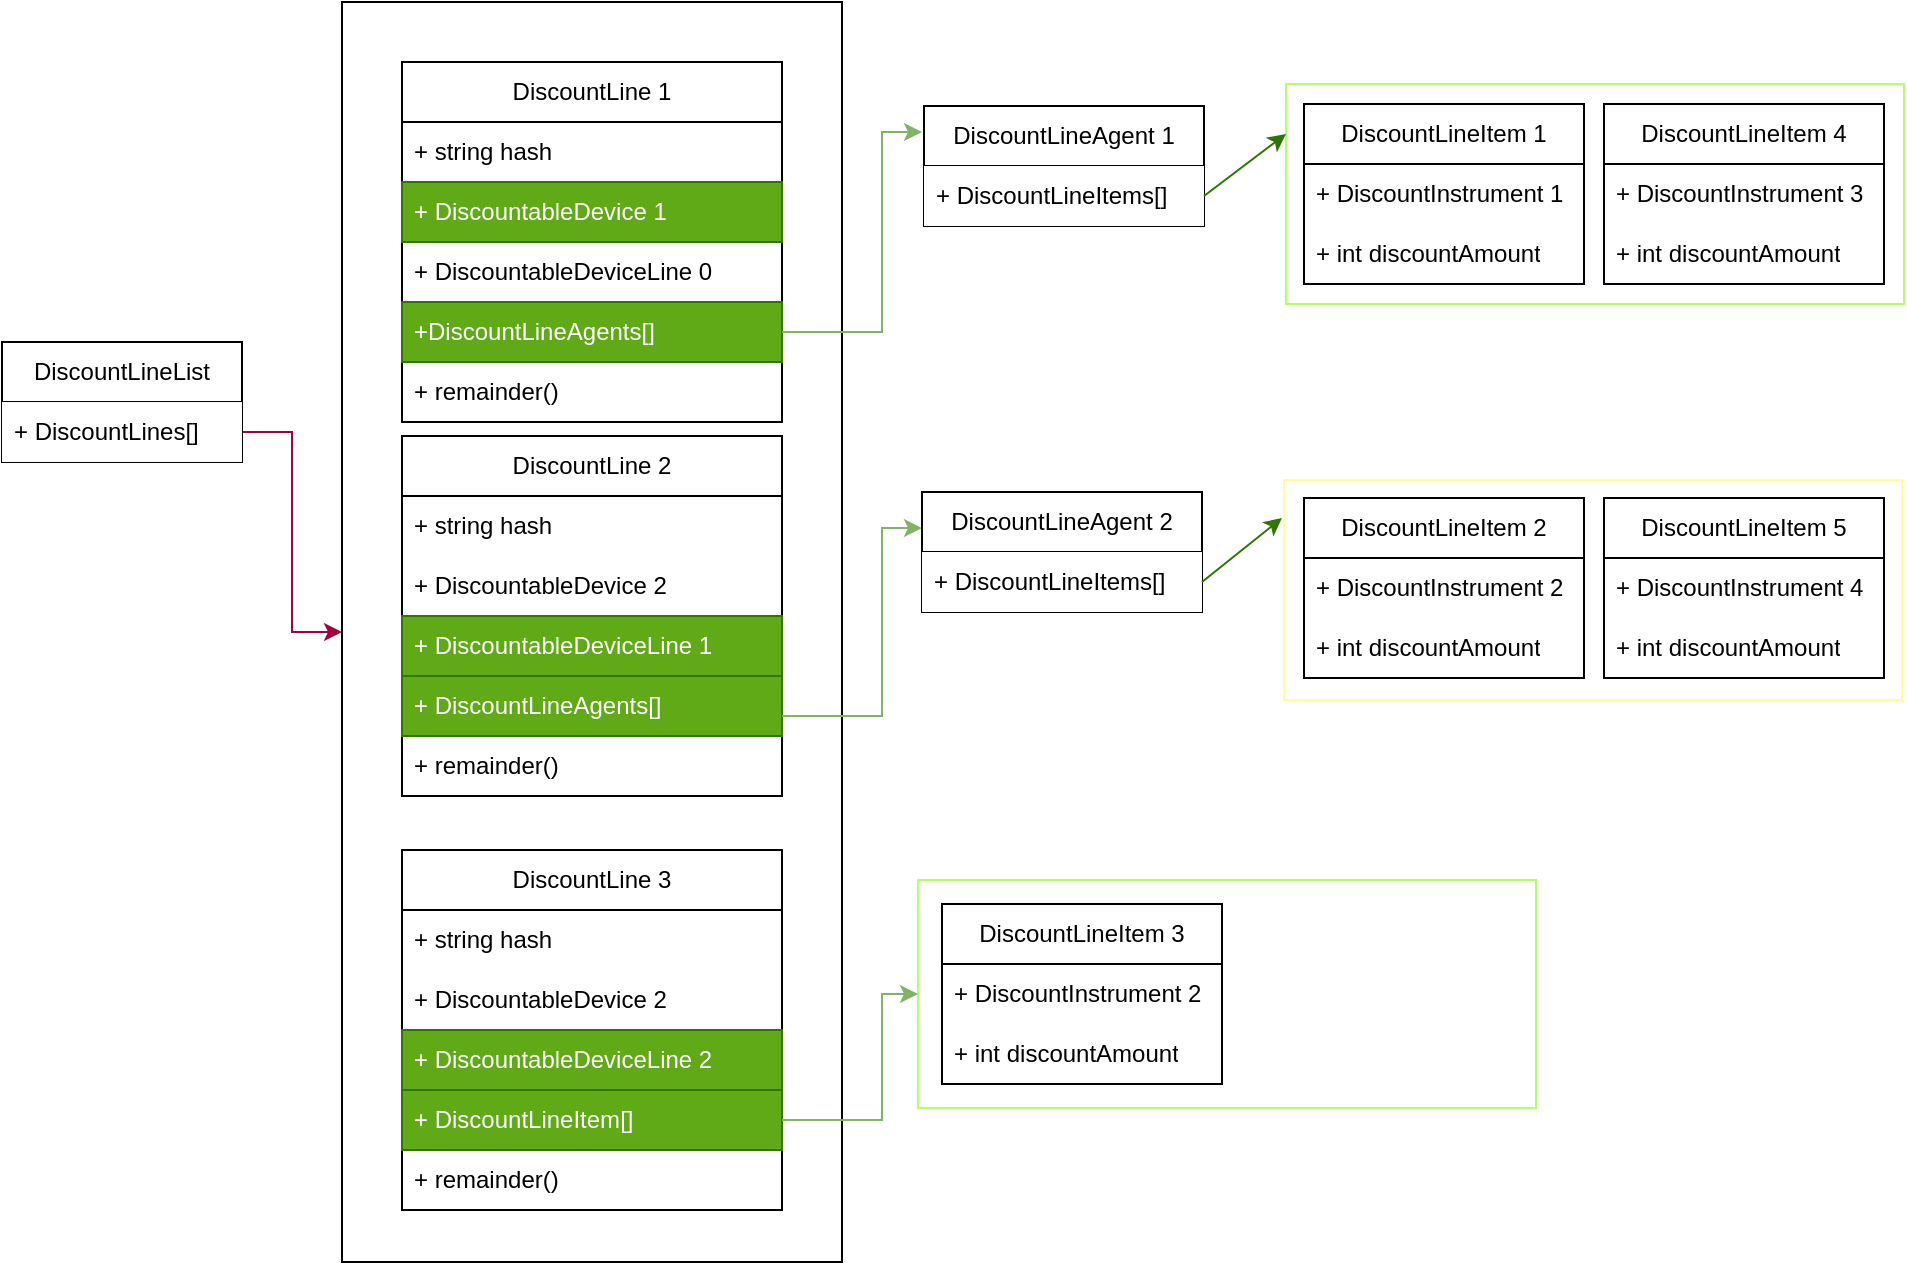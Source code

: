 <mxfile pages="2">
    <diagram id="0QljrHlxMIxJkY9_ySOb" name="Page-1">
        <mxGraphModel dx="411" dy="450" grid="1" gridSize="10" guides="1" tooltips="1" connect="1" arrows="1" fold="1" page="1" pageScale="1" pageWidth="850" pageHeight="1100" background="none" math="0" shadow="0">
            <root>
                <mxCell id="0"/>
                <mxCell id="1" parent="0"/>
                <mxCell id="vQaYPFdRpkqP8kKc9Rms-60" value="" style="rounded=0;whiteSpace=wrap;html=1;strokeColor=#FFFF99;" parent="1" vertex="1">
                    <mxGeometry x="641" y="269" width="309" height="110" as="geometry"/>
                </mxCell>
                <mxCell id="vQaYPFdRpkqP8kKc9Rms-67" value="" style="rounded=0;whiteSpace=wrap;html=1;strokeColor=#B3FF66;" parent="1" vertex="1">
                    <mxGeometry x="458" y="469" width="309" height="114" as="geometry"/>
                </mxCell>
                <mxCell id="vQaYPFdRpkqP8kKc9Rms-59" value="" style="rounded=0;whiteSpace=wrap;html=1;strokeColor=#B3FF66;" parent="1" vertex="1">
                    <mxGeometry x="642" y="71" width="309" height="110" as="geometry"/>
                </mxCell>
                <mxCell id="vQaYPFdRpkqP8kKc9Rms-29" value="" style="edgeStyle=orthogonalEdgeStyle;rounded=0;orthogonalLoop=1;jettySize=auto;html=1;endArrow=none;endFill=0;startArrow=classic;startFill=1;fillColor=#d80073;strokeColor=#A50040;" parent="1" source="vQaYPFdRpkqP8kKc9Rms-27" target="vQaYPFdRpkqP8kKc9Rms-19" edge="1">
                    <mxGeometry relative="1" as="geometry"/>
                </mxCell>
                <mxCell id="vQaYPFdRpkqP8kKc9Rms-27" value="" style="rounded=0;whiteSpace=wrap;html=1;" parent="1" vertex="1">
                    <mxGeometry x="170" y="30" width="250" height="630" as="geometry"/>
                </mxCell>
                <mxCell id="vQaYPFdRpkqP8kKc9Rms-7" value="DiscountLine 1" style="swimlane;fontStyle=0;childLayout=stackLayout;horizontal=1;startSize=30;horizontalStack=0;resizeParent=1;resizeParentMax=0;resizeLast=0;collapsible=1;marginBottom=0;whiteSpace=wrap;html=1;" parent="1" vertex="1">
                    <mxGeometry x="200" y="60" width="190" height="180" as="geometry"/>
                </mxCell>
                <mxCell id="vQaYPFdRpkqP8kKc9Rms-35" value="+ string hash" style="text;strokeColor=none;fillColor=none;align=left;verticalAlign=middle;spacingLeft=4;spacingRight=4;overflow=hidden;points=[[0,0.5],[1,0.5]];portConstraint=eastwest;rotatable=0;whiteSpace=wrap;html=1;" parent="vQaYPFdRpkqP8kKc9Rms-7" vertex="1">
                    <mxGeometry y="30" width="190" height="30" as="geometry"/>
                </mxCell>
                <mxCell id="vQaYPFdRpkqP8kKc9Rms-8" value="+ DiscountableDevice 1" style="text;strokeColor=#2D7600;fillColor=#60a917;align=left;verticalAlign=middle;spacingLeft=4;spacingRight=4;overflow=hidden;points=[[0,0.5],[1,0.5]];portConstraint=eastwest;rotatable=0;whiteSpace=wrap;html=1;fontColor=#ffffff;" parent="vQaYPFdRpkqP8kKc9Rms-7" vertex="1">
                    <mxGeometry y="60" width="190" height="30" as="geometry"/>
                </mxCell>
                <mxCell id="vQaYPFdRpkqP8kKc9Rms-52" value="+ DiscountableDeviceLine 0" style="text;strokeColor=none;fillColor=none;align=left;verticalAlign=middle;spacingLeft=4;spacingRight=4;overflow=hidden;points=[[0,0.5],[1,0.5]];portConstraint=eastwest;rotatable=0;whiteSpace=wrap;html=1;" parent="vQaYPFdRpkqP8kKc9Rms-7" vertex="1">
                    <mxGeometry y="90" width="190" height="30" as="geometry"/>
                </mxCell>
                <mxCell id="vQaYPFdRpkqP8kKc9Rms-11" value="+&lt;span style=&quot;text-align: center;&quot;&gt;DiscountLineAgents&lt;/span&gt;[]" style="text;strokeColor=#2D7600;fillColor=#60a917;align=left;verticalAlign=middle;spacingLeft=4;spacingRight=4;overflow=hidden;points=[[0,0.5],[1,0.5]];portConstraint=eastwest;rotatable=0;whiteSpace=wrap;html=1;fontColor=#ffffff;" parent="vQaYPFdRpkqP8kKc9Rms-7" vertex="1">
                    <mxGeometry y="120" width="190" height="30" as="geometry"/>
                </mxCell>
                <mxCell id="vQaYPFdRpkqP8kKc9Rms-68" value="+ remainder()" style="text;strokeColor=none;fillColor=none;align=left;verticalAlign=middle;spacingLeft=4;spacingRight=4;overflow=hidden;points=[[0,0.5],[1,0.5]];portConstraint=eastwest;rotatable=0;whiteSpace=wrap;html=1;" parent="vQaYPFdRpkqP8kKc9Rms-7" vertex="1">
                    <mxGeometry y="150" width="190" height="30" as="geometry"/>
                </mxCell>
                <mxCell id="vQaYPFdRpkqP8kKc9Rms-12" value="DiscountLine 2" style="swimlane;fontStyle=0;childLayout=stackLayout;horizontal=1;startSize=30;horizontalStack=0;resizeParent=1;resizeParentMax=0;resizeLast=0;collapsible=1;marginBottom=0;whiteSpace=wrap;html=1;" parent="1" vertex="1">
                    <mxGeometry x="200" y="247" width="190" height="180" as="geometry"/>
                </mxCell>
                <mxCell id="vQaYPFdRpkqP8kKc9Rms-36" value="+ string hash" style="text;strokeColor=none;fillColor=none;align=left;verticalAlign=middle;spacingLeft=4;spacingRight=4;overflow=hidden;points=[[0,0.5],[1,0.5]];portConstraint=eastwest;rotatable=0;whiteSpace=wrap;html=1;" parent="vQaYPFdRpkqP8kKc9Rms-12" vertex="1">
                    <mxGeometry y="30" width="190" height="30" as="geometry"/>
                </mxCell>
                <mxCell id="vQaYPFdRpkqP8kKc9Rms-13" value="+ DiscountableDevice 2" style="text;strokeColor=none;fillColor=none;align=left;verticalAlign=middle;spacingLeft=4;spacingRight=4;overflow=hidden;points=[[0,0.5],[1,0.5]];portConstraint=eastwest;rotatable=0;whiteSpace=wrap;html=1;" parent="vQaYPFdRpkqP8kKc9Rms-12" vertex="1">
                    <mxGeometry y="60" width="190" height="30" as="geometry"/>
                </mxCell>
                <mxCell id="vQaYPFdRpkqP8kKc9Rms-14" value="+ DiscountableDeviceLine 1" style="text;strokeColor=#2D7600;fillColor=#60a917;align=left;verticalAlign=middle;spacingLeft=4;spacingRight=4;overflow=hidden;points=[[0,0.5],[1,0.5]];portConstraint=eastwest;rotatable=0;whiteSpace=wrap;html=1;fontColor=#ffffff;" parent="vQaYPFdRpkqP8kKc9Rms-12" vertex="1">
                    <mxGeometry y="90" width="190" height="30" as="geometry"/>
                </mxCell>
                <mxCell id="vQaYPFdRpkqP8kKc9Rms-64" value="+&amp;nbsp;&lt;span style=&quot;text-align: center;&quot;&gt;DiscountLineAgents&lt;/span&gt;[]" style="text;strokeColor=#2D7600;fillColor=#60a917;align=left;verticalAlign=middle;spacingLeft=4;spacingRight=4;overflow=hidden;points=[[0,0.5],[1,0.5]];portConstraint=eastwest;rotatable=0;whiteSpace=wrap;html=1;fontColor=#ffffff;" parent="vQaYPFdRpkqP8kKc9Rms-12" vertex="1">
                    <mxGeometry y="120" width="190" height="30" as="geometry"/>
                </mxCell>
                <mxCell id="vQaYPFdRpkqP8kKc9Rms-69" value="+ remainder()" style="text;strokeColor=none;fillColor=none;align=left;verticalAlign=middle;spacingLeft=4;spacingRight=4;overflow=hidden;points=[[0,0.5],[1,0.5]];portConstraint=eastwest;rotatable=0;whiteSpace=wrap;html=1;" parent="vQaYPFdRpkqP8kKc9Rms-12" vertex="1">
                    <mxGeometry y="150" width="190" height="30" as="geometry"/>
                </mxCell>
                <mxCell id="vQaYPFdRpkqP8kKc9Rms-15" value="DiscountLine 3" style="swimlane;fontStyle=0;childLayout=stackLayout;horizontal=1;startSize=30;horizontalStack=0;resizeParent=1;resizeParentMax=0;resizeLast=0;collapsible=1;marginBottom=0;whiteSpace=wrap;html=1;" parent="1" vertex="1">
                    <mxGeometry x="200" y="454" width="190" height="180" as="geometry"/>
                </mxCell>
                <mxCell id="vQaYPFdRpkqP8kKc9Rms-37" value="+ string hash" style="text;strokeColor=none;fillColor=none;align=left;verticalAlign=middle;spacingLeft=4;spacingRight=4;overflow=hidden;points=[[0,0.5],[1,0.5]];portConstraint=eastwest;rotatable=0;whiteSpace=wrap;html=1;" parent="vQaYPFdRpkqP8kKc9Rms-15" vertex="1">
                    <mxGeometry y="30" width="190" height="30" as="geometry"/>
                </mxCell>
                <mxCell id="vQaYPFdRpkqP8kKc9Rms-16" value="+ DiscountableDevice 2" style="text;strokeColor=none;fillColor=none;align=left;verticalAlign=middle;spacingLeft=4;spacingRight=4;overflow=hidden;points=[[0,0.5],[1,0.5]];portConstraint=eastwest;rotatable=0;whiteSpace=wrap;html=1;" parent="vQaYPFdRpkqP8kKc9Rms-15" vertex="1">
                    <mxGeometry y="60" width="190" height="30" as="geometry"/>
                </mxCell>
                <mxCell id="vQaYPFdRpkqP8kKc9Rms-17" value="+ DiscountableDeviceLine 2" style="text;strokeColor=#2D7600;fillColor=#60a917;align=left;verticalAlign=middle;spacingLeft=4;spacingRight=4;overflow=hidden;points=[[0,0.5],[1,0.5]];portConstraint=eastwest;rotatable=0;whiteSpace=wrap;html=1;fontColor=#ffffff;" parent="vQaYPFdRpkqP8kKc9Rms-15" vertex="1">
                    <mxGeometry y="90" width="190" height="30" as="geometry"/>
                </mxCell>
                <mxCell id="vQaYPFdRpkqP8kKc9Rms-66" value="+&amp;nbsp;&lt;span style=&quot;text-align: center;&quot;&gt;DiscountLineItem&lt;/span&gt;[]" style="text;strokeColor=#2D7600;fillColor=#60a917;align=left;verticalAlign=middle;spacingLeft=4;spacingRight=4;overflow=hidden;points=[[0,0.5],[1,0.5]];portConstraint=eastwest;rotatable=0;whiteSpace=wrap;html=1;fontColor=#ffffff;" parent="vQaYPFdRpkqP8kKc9Rms-15" vertex="1">
                    <mxGeometry y="120" width="190" height="30" as="geometry"/>
                </mxCell>
                <mxCell id="vQaYPFdRpkqP8kKc9Rms-70" value="+ remainder()" style="text;strokeColor=none;fillColor=none;align=left;verticalAlign=middle;spacingLeft=4;spacingRight=4;overflow=hidden;points=[[0,0.5],[1,0.5]];portConstraint=eastwest;rotatable=0;whiteSpace=wrap;html=1;" parent="vQaYPFdRpkqP8kKc9Rms-15" vertex="1">
                    <mxGeometry y="150" width="190" height="30" as="geometry"/>
                </mxCell>
                <mxCell id="vQaYPFdRpkqP8kKc9Rms-18" value="DiscountLineList" style="swimlane;fontStyle=0;childLayout=stackLayout;horizontal=1;startSize=30;horizontalStack=0;resizeParent=1;resizeParentMax=0;resizeLast=0;collapsible=1;marginBottom=0;whiteSpace=wrap;html=1;" parent="1" vertex="1">
                    <mxGeometry y="200" width="120" height="60" as="geometry"/>
                </mxCell>
                <mxCell id="vQaYPFdRpkqP8kKc9Rms-19" value="&lt;span style=&quot;text-align: center;&quot;&gt;+ DiscountLines[]&lt;/span&gt;" style="text;strokeColor=none;fillColor=default;align=left;verticalAlign=middle;spacingLeft=4;spacingRight=4;overflow=hidden;points=[[0,0.5],[1,0.5]];portConstraint=eastwest;rotatable=0;whiteSpace=wrap;html=1;" parent="vQaYPFdRpkqP8kKc9Rms-18" vertex="1">
                    <mxGeometry y="30" width="120" height="30" as="geometry"/>
                </mxCell>
                <mxCell id="vQaYPFdRpkqP8kKc9Rms-30" value="DiscountLineItem 1" style="swimlane;fontStyle=0;childLayout=stackLayout;horizontal=1;startSize=30;horizontalStack=0;resizeParent=1;resizeParentMax=0;resizeLast=0;collapsible=1;marginBottom=0;whiteSpace=wrap;html=1;strokeColor=default;fillColor=none;" parent="1" vertex="1">
                    <mxGeometry x="651" y="81" width="140" height="90" as="geometry"/>
                </mxCell>
                <mxCell id="vQaYPFdRpkqP8kKc9Rms-31" value="+ DiscountInstrument 1" style="text;strokeColor=none;fillColor=none;align=left;verticalAlign=middle;spacingLeft=4;spacingRight=4;overflow=hidden;points=[[0,0.5],[1,0.5]];portConstraint=eastwest;rotatable=0;whiteSpace=wrap;html=1;" parent="vQaYPFdRpkqP8kKc9Rms-30" vertex="1">
                    <mxGeometry y="30" width="140" height="30" as="geometry"/>
                </mxCell>
                <mxCell id="vQaYPFdRpkqP8kKc9Rms-32" value="+ int discountAmount" style="text;strokeColor=none;fillColor=none;align=left;verticalAlign=middle;spacingLeft=4;spacingRight=4;overflow=hidden;points=[[0,0.5],[1,0.5]];portConstraint=eastwest;rotatable=0;whiteSpace=wrap;html=1;" parent="vQaYPFdRpkqP8kKc9Rms-30" vertex="1">
                    <mxGeometry y="60" width="140" height="30" as="geometry"/>
                </mxCell>
                <mxCell id="vQaYPFdRpkqP8kKc9Rms-40" value="DiscountLineItem 2" style="swimlane;fontStyle=0;childLayout=stackLayout;horizontal=1;startSize=30;horizontalStack=0;resizeParent=1;resizeParentMax=0;resizeLast=0;collapsible=1;marginBottom=0;whiteSpace=wrap;html=1;strokeColor=default;fillColor=none;" parent="1" vertex="1">
                    <mxGeometry x="651" y="278" width="140" height="90" as="geometry"/>
                </mxCell>
                <mxCell id="vQaYPFdRpkqP8kKc9Rms-41" value="+ DiscountInstrument 2" style="text;strokeColor=none;fillColor=none;align=left;verticalAlign=middle;spacingLeft=4;spacingRight=4;overflow=hidden;points=[[0,0.5],[1,0.5]];portConstraint=eastwest;rotatable=0;whiteSpace=wrap;html=1;" parent="vQaYPFdRpkqP8kKc9Rms-40" vertex="1">
                    <mxGeometry y="30" width="140" height="30" as="geometry"/>
                </mxCell>
                <mxCell id="vQaYPFdRpkqP8kKc9Rms-42" value="+ int discountAmount" style="text;strokeColor=none;fillColor=none;align=left;verticalAlign=middle;spacingLeft=4;spacingRight=4;overflow=hidden;points=[[0,0.5],[1,0.5]];portConstraint=eastwest;rotatable=0;whiteSpace=wrap;html=1;" parent="vQaYPFdRpkqP8kKc9Rms-40" vertex="1">
                    <mxGeometry y="60" width="140" height="30" as="geometry"/>
                </mxCell>
                <mxCell id="vQaYPFdRpkqP8kKc9Rms-43" value="" style="endArrow=classic;html=1;rounded=0;fillColor=#d5e8d4;strokeColor=#82b366;" parent="1" edge="1">
                    <mxGeometry width="50" height="50" relative="1" as="geometry">
                        <mxPoint x="390" y="387" as="sourcePoint"/>
                        <mxPoint x="460" y="293" as="targetPoint"/>
                        <Array as="points">
                            <mxPoint x="440" y="387"/>
                            <mxPoint x="440" y="293"/>
                        </Array>
                    </mxGeometry>
                </mxCell>
                <mxCell id="vQaYPFdRpkqP8kKc9Rms-44" value="" style="endArrow=classic;html=1;rounded=0;exitX=1;exitY=0.5;exitDx=0;exitDy=0;entryX=0;entryY=0.5;entryDx=0;entryDy=0;fillColor=#d5e8d4;strokeColor=#82b366;" parent="1" source="vQaYPFdRpkqP8kKc9Rms-66" target="vQaYPFdRpkqP8kKc9Rms-67" edge="1">
                    <mxGeometry width="50" height="50" relative="1" as="geometry">
                        <mxPoint x="390" y="393" as="sourcePoint"/>
                        <mxPoint x="460" y="393" as="targetPoint"/>
                        <Array as="points">
                            <mxPoint x="440" y="589"/>
                            <mxPoint x="440" y="526"/>
                        </Array>
                    </mxGeometry>
                </mxCell>
                <mxCell id="vQaYPFdRpkqP8kKc9Rms-45" value="DiscountLineItem 3" style="swimlane;fontStyle=0;childLayout=stackLayout;horizontal=1;startSize=30;horizontalStack=0;resizeParent=1;resizeParentMax=0;resizeLast=0;collapsible=1;marginBottom=0;whiteSpace=wrap;html=1;strokeColor=default;fillColor=none;" parent="1" vertex="1">
                    <mxGeometry x="470" y="481" width="140" height="90" as="geometry"/>
                </mxCell>
                <mxCell id="vQaYPFdRpkqP8kKc9Rms-46" value="+ DiscountInstrument 2" style="text;strokeColor=none;fillColor=none;align=left;verticalAlign=middle;spacingLeft=4;spacingRight=4;overflow=hidden;points=[[0,0.5],[1,0.5]];portConstraint=eastwest;rotatable=0;whiteSpace=wrap;html=1;" parent="vQaYPFdRpkqP8kKc9Rms-45" vertex="1">
                    <mxGeometry y="30" width="140" height="30" as="geometry"/>
                </mxCell>
                <mxCell id="vQaYPFdRpkqP8kKc9Rms-47" value="+ int discountAmount" style="text;strokeColor=none;fillColor=none;align=left;verticalAlign=middle;spacingLeft=4;spacingRight=4;overflow=hidden;points=[[0,0.5],[1,0.5]];portConstraint=eastwest;rotatable=0;whiteSpace=wrap;html=1;" parent="vQaYPFdRpkqP8kKc9Rms-45" vertex="1">
                    <mxGeometry y="60" width="140" height="30" as="geometry"/>
                </mxCell>
                <mxCell id="vQaYPFdRpkqP8kKc9Rms-48" value="DiscountLineItem 4" style="swimlane;fontStyle=0;childLayout=stackLayout;horizontal=1;startSize=30;horizontalStack=0;resizeParent=1;resizeParentMax=0;resizeLast=0;collapsible=1;marginBottom=0;whiteSpace=wrap;html=1;strokeColor=default;fillColor=none;" parent="1" vertex="1">
                    <mxGeometry x="801" y="81" width="140" height="90" as="geometry"/>
                </mxCell>
                <mxCell id="vQaYPFdRpkqP8kKc9Rms-49" value="+ DiscountInstrument 3" style="text;strokeColor=none;fillColor=none;align=left;verticalAlign=middle;spacingLeft=4;spacingRight=4;overflow=hidden;points=[[0,0.5],[1,0.5]];portConstraint=eastwest;rotatable=0;whiteSpace=wrap;html=1;" parent="vQaYPFdRpkqP8kKc9Rms-48" vertex="1">
                    <mxGeometry y="30" width="140" height="30" as="geometry"/>
                </mxCell>
                <mxCell id="vQaYPFdRpkqP8kKc9Rms-50" value="+ int discountAmount" style="text;strokeColor=none;fillColor=none;align=left;verticalAlign=middle;spacingLeft=4;spacingRight=4;overflow=hidden;points=[[0,0.5],[1,0.5]];portConstraint=eastwest;rotatable=0;whiteSpace=wrap;html=1;" parent="vQaYPFdRpkqP8kKc9Rms-48" vertex="1">
                    <mxGeometry y="60" width="140" height="30" as="geometry"/>
                </mxCell>
                <mxCell id="vQaYPFdRpkqP8kKc9Rms-55" value="" style="edgeStyle=orthogonalEdgeStyle;rounded=0;orthogonalLoop=1;jettySize=auto;html=1;startArrow=classic;startFill=1;endArrow=none;endFill=0;entryX=1;entryY=0.5;entryDx=0;entryDy=0;exitX=0;exitY=0.5;exitDx=0;exitDy=0;exitPerimeter=0;fillColor=#d5e8d4;strokeColor=#82b366;" parent="1" target="vQaYPFdRpkqP8kKc9Rms-11" edge="1">
                    <mxGeometry relative="1" as="geometry">
                        <mxPoint x="460" y="95" as="sourcePoint"/>
                        <Array as="points">
                            <mxPoint x="440" y="95"/>
                            <mxPoint x="440" y="195"/>
                        </Array>
                    </mxGeometry>
                </mxCell>
                <mxCell id="vQaYPFdRpkqP8kKc9Rms-61" value="DiscountLineItem 5" style="swimlane;fontStyle=0;childLayout=stackLayout;horizontal=1;startSize=30;horizontalStack=0;resizeParent=1;resizeParentMax=0;resizeLast=0;collapsible=1;marginBottom=0;whiteSpace=wrap;html=1;strokeColor=default;fillColor=none;" parent="1" vertex="1">
                    <mxGeometry x="801" y="278" width="140" height="90" as="geometry"/>
                </mxCell>
                <mxCell id="vQaYPFdRpkqP8kKc9Rms-62" value="+ DiscountInstrument 4" style="text;strokeColor=none;fillColor=none;align=left;verticalAlign=middle;spacingLeft=4;spacingRight=4;overflow=hidden;points=[[0,0.5],[1,0.5]];portConstraint=eastwest;rotatable=0;whiteSpace=wrap;html=1;" parent="vQaYPFdRpkqP8kKc9Rms-61" vertex="1">
                    <mxGeometry y="30" width="140" height="30" as="geometry"/>
                </mxCell>
                <mxCell id="vQaYPFdRpkqP8kKc9Rms-63" value="+ int discountAmount" style="text;strokeColor=none;fillColor=none;align=left;verticalAlign=middle;spacingLeft=4;spacingRight=4;overflow=hidden;points=[[0,0.5],[1,0.5]];portConstraint=eastwest;rotatable=0;whiteSpace=wrap;html=1;" parent="vQaYPFdRpkqP8kKc9Rms-61" vertex="1">
                    <mxGeometry y="60" width="140" height="30" as="geometry"/>
                </mxCell>
                <mxCell id="3" value="DiscountLineAgent 2" style="swimlane;fontStyle=0;childLayout=stackLayout;horizontal=1;startSize=30;horizontalStack=0;resizeParent=1;resizeParentMax=0;resizeLast=0;collapsible=1;marginBottom=0;whiteSpace=wrap;html=1;strokeColor=default;fillColor=default;" vertex="1" parent="1">
                    <mxGeometry x="460" y="275" width="140" height="60" as="geometry"/>
                </mxCell>
                <mxCell id="4" value="+ DiscountLineItems[]" style="text;strokeColor=none;fillColor=default;align=left;verticalAlign=middle;spacingLeft=4;spacingRight=4;overflow=hidden;points=[[0,0.5],[1,0.5]];portConstraint=eastwest;rotatable=0;whiteSpace=wrap;html=1;" vertex="1" parent="3">
                    <mxGeometry y="30" width="140" height="30" as="geometry"/>
                </mxCell>
                <mxCell id="6" value="" style="edgeStyle=none;html=1;exitX=1;exitY=0.75;exitDx=0;exitDy=0;fillColor=#60a917;strokeColor=#2D7600;" edge="1" parent="1" source="3">
                    <mxGeometry relative="1" as="geometry">
                        <mxPoint x="600" y="289" as="sourcePoint"/>
                        <mxPoint x="640" y="288" as="targetPoint"/>
                    </mxGeometry>
                </mxCell>
                <mxCell id="7" value="DiscountLineAgent 1" style="swimlane;fontStyle=0;childLayout=stackLayout;horizontal=1;startSize=30;horizontalStack=0;resizeParent=1;resizeParentMax=0;resizeLast=0;collapsible=1;marginBottom=0;whiteSpace=wrap;html=1;strokeColor=default;fillColor=default;" vertex="1" parent="1">
                    <mxGeometry x="461" y="82" width="140" height="60" as="geometry"/>
                </mxCell>
                <mxCell id="8" value="+ DiscountLineItems[]" style="text;strokeColor=none;fillColor=default;align=left;verticalAlign=middle;spacingLeft=4;spacingRight=4;overflow=hidden;points=[[0,0.5],[1,0.5]];portConstraint=eastwest;rotatable=0;whiteSpace=wrap;html=1;" vertex="1" parent="7">
                    <mxGeometry y="30" width="140" height="30" as="geometry"/>
                </mxCell>
                <mxCell id="9" value="" style="edgeStyle=none;html=1;exitX=1;exitY=0.75;exitDx=0;exitDy=0;fillColor=#60a917;strokeColor=#2D7600;" edge="1" parent="1" source="7">
                    <mxGeometry relative="1" as="geometry">
                        <mxPoint x="602" y="96.727" as="sourcePoint"/>
                        <mxPoint x="642" y="96" as="targetPoint"/>
                    </mxGeometry>
                </mxCell>
            </root>
        </mxGraphModel>
    </diagram>
</mxfile>